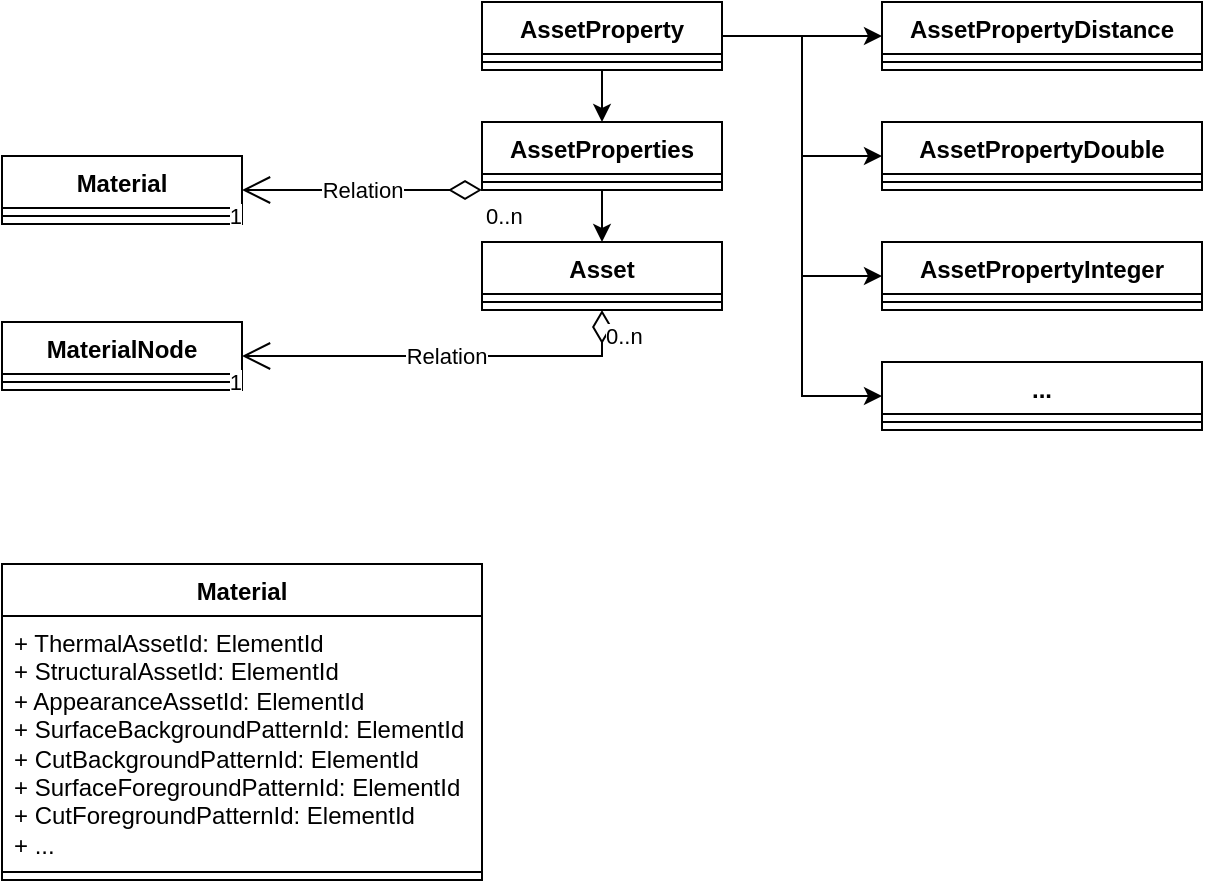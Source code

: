 <mxfile version="22.1.0" type="github">
  <diagram name="第 1 页" id="5GOwy0ZXgUhc7CDOA95A">
    <mxGraphModel dx="1050" dy="530" grid="0" gridSize="10" guides="1" tooltips="1" connect="1" arrows="1" fold="1" page="1" pageScale="1" pageWidth="827" pageHeight="1169" math="0" shadow="0">
      <root>
        <mxCell id="0" />
        <mxCell id="1" parent="0" />
        <mxCell id="ej_xdbyeMFDAraWZ1KWc-29" style="edgeStyle=orthogonalEdgeStyle;rounded=0;orthogonalLoop=1;jettySize=auto;html=1;entryX=0;entryY=0.5;entryDx=0;entryDy=0;" edge="1" parent="1" source="ej_xdbyeMFDAraWZ1KWc-1" target="ej_xdbyeMFDAraWZ1KWc-7">
          <mxGeometry relative="1" as="geometry" />
        </mxCell>
        <mxCell id="ej_xdbyeMFDAraWZ1KWc-30" style="edgeStyle=orthogonalEdgeStyle;rounded=0;orthogonalLoop=1;jettySize=auto;html=1;entryX=0;entryY=0.5;entryDx=0;entryDy=0;" edge="1" parent="1" source="ej_xdbyeMFDAraWZ1KWc-1" target="ej_xdbyeMFDAraWZ1KWc-5">
          <mxGeometry relative="1" as="geometry" />
        </mxCell>
        <mxCell id="ej_xdbyeMFDAraWZ1KWc-31" style="edgeStyle=orthogonalEdgeStyle;rounded=0;orthogonalLoop=1;jettySize=auto;html=1;entryX=0;entryY=0.5;entryDx=0;entryDy=0;" edge="1" parent="1" source="ej_xdbyeMFDAraWZ1KWc-1" target="ej_xdbyeMFDAraWZ1KWc-9">
          <mxGeometry relative="1" as="geometry" />
        </mxCell>
        <mxCell id="ej_xdbyeMFDAraWZ1KWc-32" style="edgeStyle=orthogonalEdgeStyle;rounded=0;orthogonalLoop=1;jettySize=auto;html=1;entryX=0;entryY=0.5;entryDx=0;entryDy=0;" edge="1" parent="1" source="ej_xdbyeMFDAraWZ1KWc-1" target="ej_xdbyeMFDAraWZ1KWc-11">
          <mxGeometry relative="1" as="geometry" />
        </mxCell>
        <mxCell id="ej_xdbyeMFDAraWZ1KWc-34" style="edgeStyle=orthogonalEdgeStyle;rounded=0;orthogonalLoop=1;jettySize=auto;html=1;" edge="1" parent="1" source="ej_xdbyeMFDAraWZ1KWc-1" target="ej_xdbyeMFDAraWZ1KWc-15">
          <mxGeometry relative="1" as="geometry" />
        </mxCell>
        <mxCell id="ej_xdbyeMFDAraWZ1KWc-1" value="AssetProperty" style="swimlane;fontStyle=1;align=center;verticalAlign=top;childLayout=stackLayout;horizontal=1;startSize=26;horizontalStack=0;resizeParent=1;resizeParentMax=0;resizeLast=0;collapsible=1;marginBottom=0;whiteSpace=wrap;html=1;" vertex="1" parent="1">
          <mxGeometry x="360" y="120" width="120" height="34" as="geometry" />
        </mxCell>
        <mxCell id="ej_xdbyeMFDAraWZ1KWc-3" value="" style="line;strokeWidth=1;fillColor=none;align=left;verticalAlign=middle;spacingTop=-1;spacingLeft=3;spacingRight=3;rotatable=0;labelPosition=right;points=[];portConstraint=eastwest;strokeColor=inherit;" vertex="1" parent="ej_xdbyeMFDAraWZ1KWc-1">
          <mxGeometry y="26" width="120" height="8" as="geometry" />
        </mxCell>
        <mxCell id="ej_xdbyeMFDAraWZ1KWc-5" value="AssetPropertyDouble" style="swimlane;fontStyle=1;align=center;verticalAlign=top;childLayout=stackLayout;horizontal=1;startSize=26;horizontalStack=0;resizeParent=1;resizeParentMax=0;resizeLast=0;collapsible=1;marginBottom=0;whiteSpace=wrap;html=1;" vertex="1" parent="1">
          <mxGeometry x="560" y="180" width="160" height="34" as="geometry" />
        </mxCell>
        <mxCell id="ej_xdbyeMFDAraWZ1KWc-6" value="" style="line;strokeWidth=1;fillColor=none;align=left;verticalAlign=middle;spacingTop=-1;spacingLeft=3;spacingRight=3;rotatable=0;labelPosition=right;points=[];portConstraint=eastwest;strokeColor=inherit;" vertex="1" parent="ej_xdbyeMFDAraWZ1KWc-5">
          <mxGeometry y="26" width="160" height="8" as="geometry" />
        </mxCell>
        <mxCell id="ej_xdbyeMFDAraWZ1KWc-7" value="AssetPropertyDistance" style="swimlane;fontStyle=1;align=center;verticalAlign=top;childLayout=stackLayout;horizontal=1;startSize=26;horizontalStack=0;resizeParent=1;resizeParentMax=0;resizeLast=0;collapsible=1;marginBottom=0;whiteSpace=wrap;html=1;" vertex="1" parent="1">
          <mxGeometry x="560" y="120" width="160" height="34" as="geometry" />
        </mxCell>
        <mxCell id="ej_xdbyeMFDAraWZ1KWc-8" value="" style="line;strokeWidth=1;fillColor=none;align=left;verticalAlign=middle;spacingTop=-1;spacingLeft=3;spacingRight=3;rotatable=0;labelPosition=right;points=[];portConstraint=eastwest;strokeColor=inherit;" vertex="1" parent="ej_xdbyeMFDAraWZ1KWc-7">
          <mxGeometry y="26" width="160" height="8" as="geometry" />
        </mxCell>
        <mxCell id="ej_xdbyeMFDAraWZ1KWc-9" value="AssetPropertyInteger" style="swimlane;fontStyle=1;align=center;verticalAlign=top;childLayout=stackLayout;horizontal=1;startSize=26;horizontalStack=0;resizeParent=1;resizeParentMax=0;resizeLast=0;collapsible=1;marginBottom=0;whiteSpace=wrap;html=1;" vertex="1" parent="1">
          <mxGeometry x="560" y="240" width="160" height="34" as="geometry" />
        </mxCell>
        <mxCell id="ej_xdbyeMFDAraWZ1KWc-10" value="" style="line;strokeWidth=1;fillColor=none;align=left;verticalAlign=middle;spacingTop=-1;spacingLeft=3;spacingRight=3;rotatable=0;labelPosition=right;points=[];portConstraint=eastwest;strokeColor=inherit;" vertex="1" parent="ej_xdbyeMFDAraWZ1KWc-9">
          <mxGeometry y="26" width="160" height="8" as="geometry" />
        </mxCell>
        <mxCell id="ej_xdbyeMFDAraWZ1KWc-11" value="..." style="swimlane;fontStyle=1;align=center;verticalAlign=top;childLayout=stackLayout;horizontal=1;startSize=26;horizontalStack=0;resizeParent=1;resizeParentMax=0;resizeLast=0;collapsible=1;marginBottom=0;whiteSpace=wrap;html=1;" vertex="1" parent="1">
          <mxGeometry x="560" y="300" width="160" height="34" as="geometry" />
        </mxCell>
        <mxCell id="ej_xdbyeMFDAraWZ1KWc-12" value="" style="line;strokeWidth=1;fillColor=none;align=left;verticalAlign=middle;spacingTop=-1;spacingLeft=3;spacingRight=3;rotatable=0;labelPosition=right;points=[];portConstraint=eastwest;strokeColor=inherit;" vertex="1" parent="ej_xdbyeMFDAraWZ1KWc-11">
          <mxGeometry y="26" width="160" height="8" as="geometry" />
        </mxCell>
        <mxCell id="ej_xdbyeMFDAraWZ1KWc-13" value="Asset" style="swimlane;fontStyle=1;align=center;verticalAlign=top;childLayout=stackLayout;horizontal=1;startSize=26;horizontalStack=0;resizeParent=1;resizeParentMax=0;resizeLast=0;collapsible=1;marginBottom=0;whiteSpace=wrap;html=1;" vertex="1" parent="1">
          <mxGeometry x="360" y="240" width="120" height="34" as="geometry" />
        </mxCell>
        <mxCell id="ej_xdbyeMFDAraWZ1KWc-14" value="" style="line;strokeWidth=1;fillColor=none;align=left;verticalAlign=middle;spacingTop=-1;spacingLeft=3;spacingRight=3;rotatable=0;labelPosition=right;points=[];portConstraint=eastwest;strokeColor=inherit;" vertex="1" parent="ej_xdbyeMFDAraWZ1KWc-13">
          <mxGeometry y="26" width="120" height="8" as="geometry" />
        </mxCell>
        <mxCell id="ej_xdbyeMFDAraWZ1KWc-35" style="edgeStyle=orthogonalEdgeStyle;rounded=0;orthogonalLoop=1;jettySize=auto;html=1;" edge="1" parent="1" source="ej_xdbyeMFDAraWZ1KWc-15" target="ej_xdbyeMFDAraWZ1KWc-13">
          <mxGeometry relative="1" as="geometry" />
        </mxCell>
        <mxCell id="ej_xdbyeMFDAraWZ1KWc-15" value="AssetProperties" style="swimlane;fontStyle=1;align=center;verticalAlign=top;childLayout=stackLayout;horizontal=1;startSize=26;horizontalStack=0;resizeParent=1;resizeParentMax=0;resizeLast=0;collapsible=1;marginBottom=0;whiteSpace=wrap;html=1;" vertex="1" parent="1">
          <mxGeometry x="360" y="180" width="120" height="34" as="geometry" />
        </mxCell>
        <mxCell id="ej_xdbyeMFDAraWZ1KWc-16" value="" style="line;strokeWidth=1;fillColor=none;align=left;verticalAlign=middle;spacingTop=-1;spacingLeft=3;spacingRight=3;rotatable=0;labelPosition=right;points=[];portConstraint=eastwest;strokeColor=inherit;" vertex="1" parent="ej_xdbyeMFDAraWZ1KWc-15">
          <mxGeometry y="26" width="120" height="8" as="geometry" />
        </mxCell>
        <mxCell id="ej_xdbyeMFDAraWZ1KWc-18" value="Material" style="swimlane;fontStyle=1;align=center;verticalAlign=top;childLayout=stackLayout;horizontal=1;startSize=26;horizontalStack=0;resizeParent=1;resizeParentMax=0;resizeLast=0;collapsible=1;marginBottom=0;whiteSpace=wrap;html=1;" vertex="1" parent="1">
          <mxGeometry x="120" y="401" width="240" height="158" as="geometry" />
        </mxCell>
        <mxCell id="ej_xdbyeMFDAraWZ1KWc-19" value="+ ThermalAssetId: ElementId&lt;br&gt;+ StructuralAssetId: ElementId&lt;br&gt;+ AppearanceAssetId: ElementId&lt;br&gt;+ SurfaceBackgroundPatternId: ElementId&lt;br&gt;+ CutBackgroundPatternId: ElementId&lt;br&gt;+ SurfaceForegroundPatternId: ElementId&lt;br&gt;+ CutForegroundPatternId: ElementId&lt;br&gt;+ ..." style="text;strokeColor=none;fillColor=none;align=left;verticalAlign=top;spacingLeft=4;spacingRight=4;overflow=hidden;rotatable=0;points=[[0,0.5],[1,0.5]];portConstraint=eastwest;whiteSpace=wrap;html=1;" vertex="1" parent="ej_xdbyeMFDAraWZ1KWc-18">
          <mxGeometry y="26" width="240" height="124" as="geometry" />
        </mxCell>
        <mxCell id="ej_xdbyeMFDAraWZ1KWc-20" value="" style="line;strokeWidth=1;fillColor=none;align=left;verticalAlign=middle;spacingTop=-1;spacingLeft=3;spacingRight=3;rotatable=0;labelPosition=right;points=[];portConstraint=eastwest;strokeColor=inherit;" vertex="1" parent="ej_xdbyeMFDAraWZ1KWc-18">
          <mxGeometry y="150" width="240" height="8" as="geometry" />
        </mxCell>
        <mxCell id="ej_xdbyeMFDAraWZ1KWc-36" value="Material" style="swimlane;fontStyle=1;align=center;verticalAlign=top;childLayout=stackLayout;horizontal=1;startSize=26;horizontalStack=0;resizeParent=1;resizeParentMax=0;resizeLast=0;collapsible=1;marginBottom=0;whiteSpace=wrap;html=1;" vertex="1" parent="1">
          <mxGeometry x="120" y="197" width="120" height="34" as="geometry" />
        </mxCell>
        <mxCell id="ej_xdbyeMFDAraWZ1KWc-38" value="" style="line;strokeWidth=1;fillColor=none;align=left;verticalAlign=middle;spacingTop=-1;spacingLeft=3;spacingRight=3;rotatable=0;labelPosition=right;points=[];portConstraint=eastwest;strokeColor=inherit;" vertex="1" parent="ej_xdbyeMFDAraWZ1KWc-36">
          <mxGeometry y="26" width="120" height="8" as="geometry" />
        </mxCell>
        <mxCell id="ej_xdbyeMFDAraWZ1KWc-40" value="MaterialNode" style="swimlane;fontStyle=1;align=center;verticalAlign=top;childLayout=stackLayout;horizontal=1;startSize=26;horizontalStack=0;resizeParent=1;resizeParentMax=0;resizeLast=0;collapsible=1;marginBottom=0;whiteSpace=wrap;html=1;" vertex="1" parent="1">
          <mxGeometry x="120" y="280" width="120" height="34" as="geometry" />
        </mxCell>
        <mxCell id="ej_xdbyeMFDAraWZ1KWc-41" value="" style="line;strokeWidth=1;fillColor=none;align=left;verticalAlign=middle;spacingTop=-1;spacingLeft=3;spacingRight=3;rotatable=0;labelPosition=right;points=[];portConstraint=eastwest;strokeColor=inherit;" vertex="1" parent="ej_xdbyeMFDAraWZ1KWc-40">
          <mxGeometry y="26" width="120" height="8" as="geometry" />
        </mxCell>
        <mxCell id="ej_xdbyeMFDAraWZ1KWc-52" value="Relation" style="endArrow=open;html=1;endSize=12;startArrow=diamondThin;startSize=14;startFill=0;edgeStyle=orthogonalEdgeStyle;rounded=0;entryX=1;entryY=0.5;entryDx=0;entryDy=0;exitX=0.5;exitY=1;exitDx=0;exitDy=0;" edge="1" parent="1" source="ej_xdbyeMFDAraWZ1KWc-13" target="ej_xdbyeMFDAraWZ1KWc-40">
          <mxGeometry relative="1" as="geometry">
            <mxPoint x="260" y="380" as="sourcePoint" />
            <mxPoint x="410" y="380" as="targetPoint" />
            <Array as="points">
              <mxPoint x="420" y="297" />
            </Array>
          </mxGeometry>
        </mxCell>
        <mxCell id="ej_xdbyeMFDAraWZ1KWc-53" value="0..n" style="edgeLabel;resizable=0;html=1;align=left;verticalAlign=top;" connectable="0" vertex="1" parent="ej_xdbyeMFDAraWZ1KWc-52">
          <mxGeometry x="-1" relative="1" as="geometry" />
        </mxCell>
        <mxCell id="ej_xdbyeMFDAraWZ1KWc-54" value="1" style="edgeLabel;resizable=0;html=1;align=right;verticalAlign=top;" connectable="0" vertex="1" parent="ej_xdbyeMFDAraWZ1KWc-52">
          <mxGeometry x="1" relative="1" as="geometry" />
        </mxCell>
        <mxCell id="ej_xdbyeMFDAraWZ1KWc-55" value="Relation" style="endArrow=open;html=1;endSize=12;startArrow=diamondThin;startSize=14;startFill=0;edgeStyle=orthogonalEdgeStyle;rounded=0;entryX=1;entryY=0.5;entryDx=0;entryDy=0;" edge="1" parent="1" target="ej_xdbyeMFDAraWZ1KWc-36">
          <mxGeometry relative="1" as="geometry">
            <mxPoint x="360" y="214" as="sourcePoint" />
            <mxPoint x="410" y="380" as="targetPoint" />
            <Array as="points">
              <mxPoint x="253" y="214" />
              <mxPoint x="253" y="214" />
            </Array>
          </mxGeometry>
        </mxCell>
        <mxCell id="ej_xdbyeMFDAraWZ1KWc-56" value="0..n" style="edgeLabel;resizable=0;html=1;align=left;verticalAlign=top;" connectable="0" vertex="1" parent="ej_xdbyeMFDAraWZ1KWc-55">
          <mxGeometry x="-1" relative="1" as="geometry" />
        </mxCell>
        <mxCell id="ej_xdbyeMFDAraWZ1KWc-57" value="1" style="edgeLabel;resizable=0;html=1;align=right;verticalAlign=top;" connectable="0" vertex="1" parent="ej_xdbyeMFDAraWZ1KWc-55">
          <mxGeometry x="1" relative="1" as="geometry" />
        </mxCell>
      </root>
    </mxGraphModel>
  </diagram>
</mxfile>
